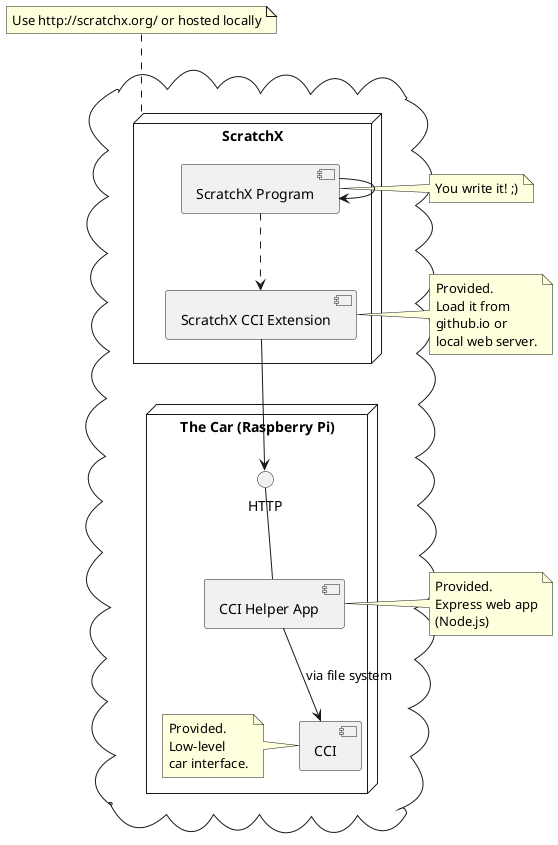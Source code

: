 @startuml

cloud {
    node "ScratchX" {
        [ScratchX CCI Extension]

        [ScratchX Program] -> [ScratchX Program]
        [ScratchX Program] ..> [ScratchX CCI Extension]
    }

    node "The Car (Raspberry Pi)" {
        [CCI]
        HTTP -- [CCI Helper App]
        [CCI Helper App] --> [CCI] : via file system

        note left of [CCI]
            Provided.
            Low-level
            car interface.
        end note
    }

    [ScratchX CCI Extension] --> HTTP
}

note left of [ScratchX Program]
    You write it! ;)
end note

note left of [ScratchX CCI Extension]
    Provided.
    Load it from
    github.io or
    local web server.
end note

note top of ScratchX
 Use http://scratchx.org/ or hosted locally
end note

note left of [CCI Helper App]
    Provided.
    Express web app
    (Node.js)
end note

@enduml
